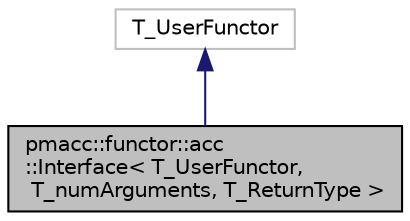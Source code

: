 digraph "pmacc::functor::acc::Interface&lt; T_UserFunctor, T_numArguments, T_ReturnType &gt;"
{
 // LATEX_PDF_SIZE
  edge [fontname="Helvetica",fontsize="10",labelfontname="Helvetica",labelfontsize="10"];
  node [fontname="Helvetica",fontsize="10",shape=record];
  Node1 [label="pmacc::functor::acc\l::Interface\< T_UserFunctor,\l T_numArguments, T_ReturnType \>",height=0.2,width=0.4,color="black", fillcolor="grey75", style="filled", fontcolor="black",tooltip="functor interface used on the accelerator side"];
  Node2 -> Node1 [dir="back",color="midnightblue",fontsize="10",style="solid",fontname="Helvetica"];
  Node2 [label="T_UserFunctor",height=0.2,width=0.4,color="grey75", fillcolor="white", style="filled",tooltip=" "];
}
